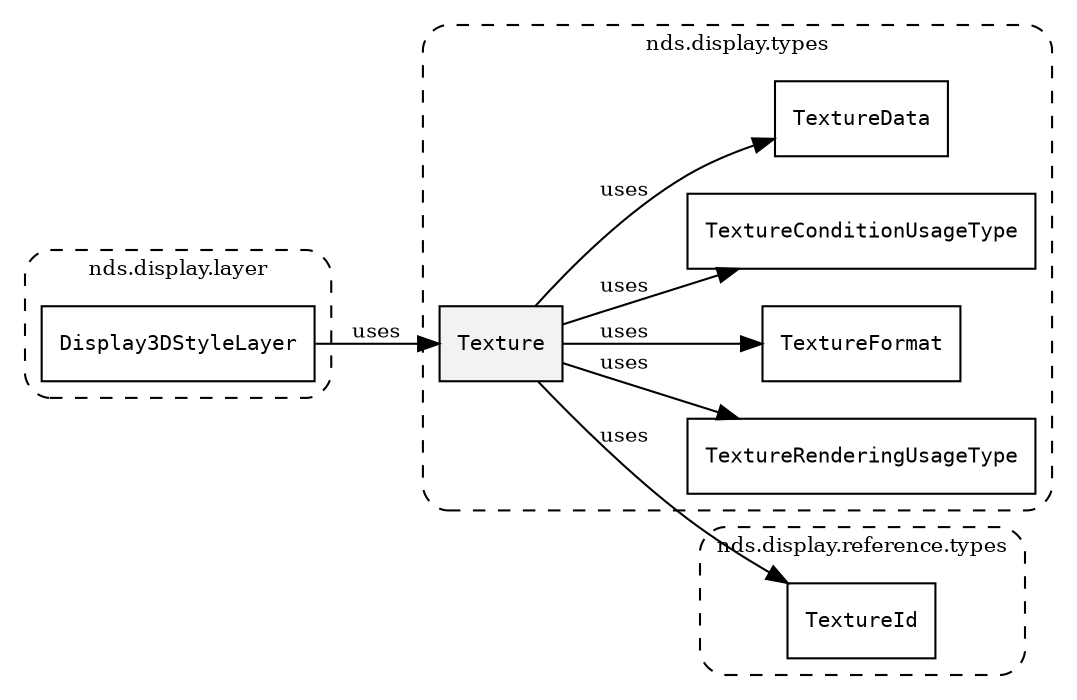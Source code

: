 /**
 * This dot file creates symbol collaboration diagram for Texture.
 */
digraph ZSERIO
{
    node [shape=box, fontsize=10];
    rankdir="LR";
    fontsize=10;
    tooltip="Texture collaboration diagram";

    subgraph "cluster_nds.display.types"
    {
        style="dashed, rounded";
        label="nds.display.types";
        tooltip="Package nds.display.types";
        href="../../../content/packages/nds.display.types.html#Package-nds-display-types";
        target="_parent";

        "Texture" [style="filled", fillcolor="#0000000D", target="_parent", label=<<font face="monospace"><table align="center" border="0" cellspacing="0" cellpadding="0"><tr><td href="../../../content/packages/nds.display.types.html#Structure-Texture" title="Structure defined in nds.display.types">Texture</td></tr></table></font>>];
        "TextureRenderingUsageType" [target="_parent", label=<<font face="monospace"><table align="center" border="0" cellspacing="0" cellpadding="0"><tr><td href="../../../content/packages/nds.display.types.html#Enum-TextureRenderingUsageType" title="Enum defined in nds.display.types">TextureRenderingUsageType</td></tr></table></font>>];
        "TextureFormat" [target="_parent", label=<<font face="monospace"><table align="center" border="0" cellspacing="0" cellpadding="0"><tr><td href="../../../content/packages/nds.display.types.html#Enum-TextureFormat" title="Enum defined in nds.display.types">TextureFormat</td></tr></table></font>>];
        "TextureConditionUsageType" [target="_parent", label=<<font face="monospace"><table align="center" border="0" cellspacing="0" cellpadding="0"><tr><td href="../../../content/packages/nds.display.types.html#Bitmask-TextureConditionUsageType" title="Bitmask defined in nds.display.types">TextureConditionUsageType</td></tr></table></font>>];
        "TextureData" [target="_parent", label=<<font face="monospace"><table align="center" border="0" cellspacing="0" cellpadding="0"><tr><td href="../../../content/packages/nds.display.types.html#Structure-TextureData" title="Structure defined in nds.display.types">TextureData</td></tr></table></font>>];
    }

    subgraph "cluster_nds.display.reference.types"
    {
        style="dashed, rounded";
        label="nds.display.reference.types";
        tooltip="Package nds.display.reference.types";
        href="../../../content/packages/nds.display.reference.types.html#Package-nds-display-reference-types";
        target="_parent";

        "TextureId" [target="_parent", label=<<font face="monospace"><table align="center" border="0" cellspacing="0" cellpadding="0"><tr><td href="../../../content/packages/nds.display.reference.types.html#Subtype-TextureId" title="Subtype defined in nds.display.reference.types">TextureId</td></tr></table></font>>];
    }

    subgraph "cluster_nds.display.layer"
    {
        style="dashed, rounded";
        label="nds.display.layer";
        tooltip="Package nds.display.layer";
        href="../../../content/packages/nds.display.layer.html#Package-nds-display-layer";
        target="_parent";

        "Display3DStyleLayer" [target="_parent", label=<<font face="monospace"><table align="center" border="0" cellspacing="0" cellpadding="0"><tr><td href="../../../content/packages/nds.display.layer.html#Structure-Display3DStyleLayer" title="Structure defined in nds.display.layer">Display3DStyleLayer</td></tr></table></font>>];
    }

    "Texture" -> "TextureId" [label="uses", fontsize=10];
    "Texture" -> "TextureRenderingUsageType" [label="uses", fontsize=10];
    "Texture" -> "TextureFormat" [label="uses", fontsize=10];
    "Texture" -> "TextureConditionUsageType" [label="uses", fontsize=10];
    "Texture" -> "TextureData" [label="uses", fontsize=10];
    "Display3DStyleLayer" -> "Texture" [label="uses", fontsize=10];
}
